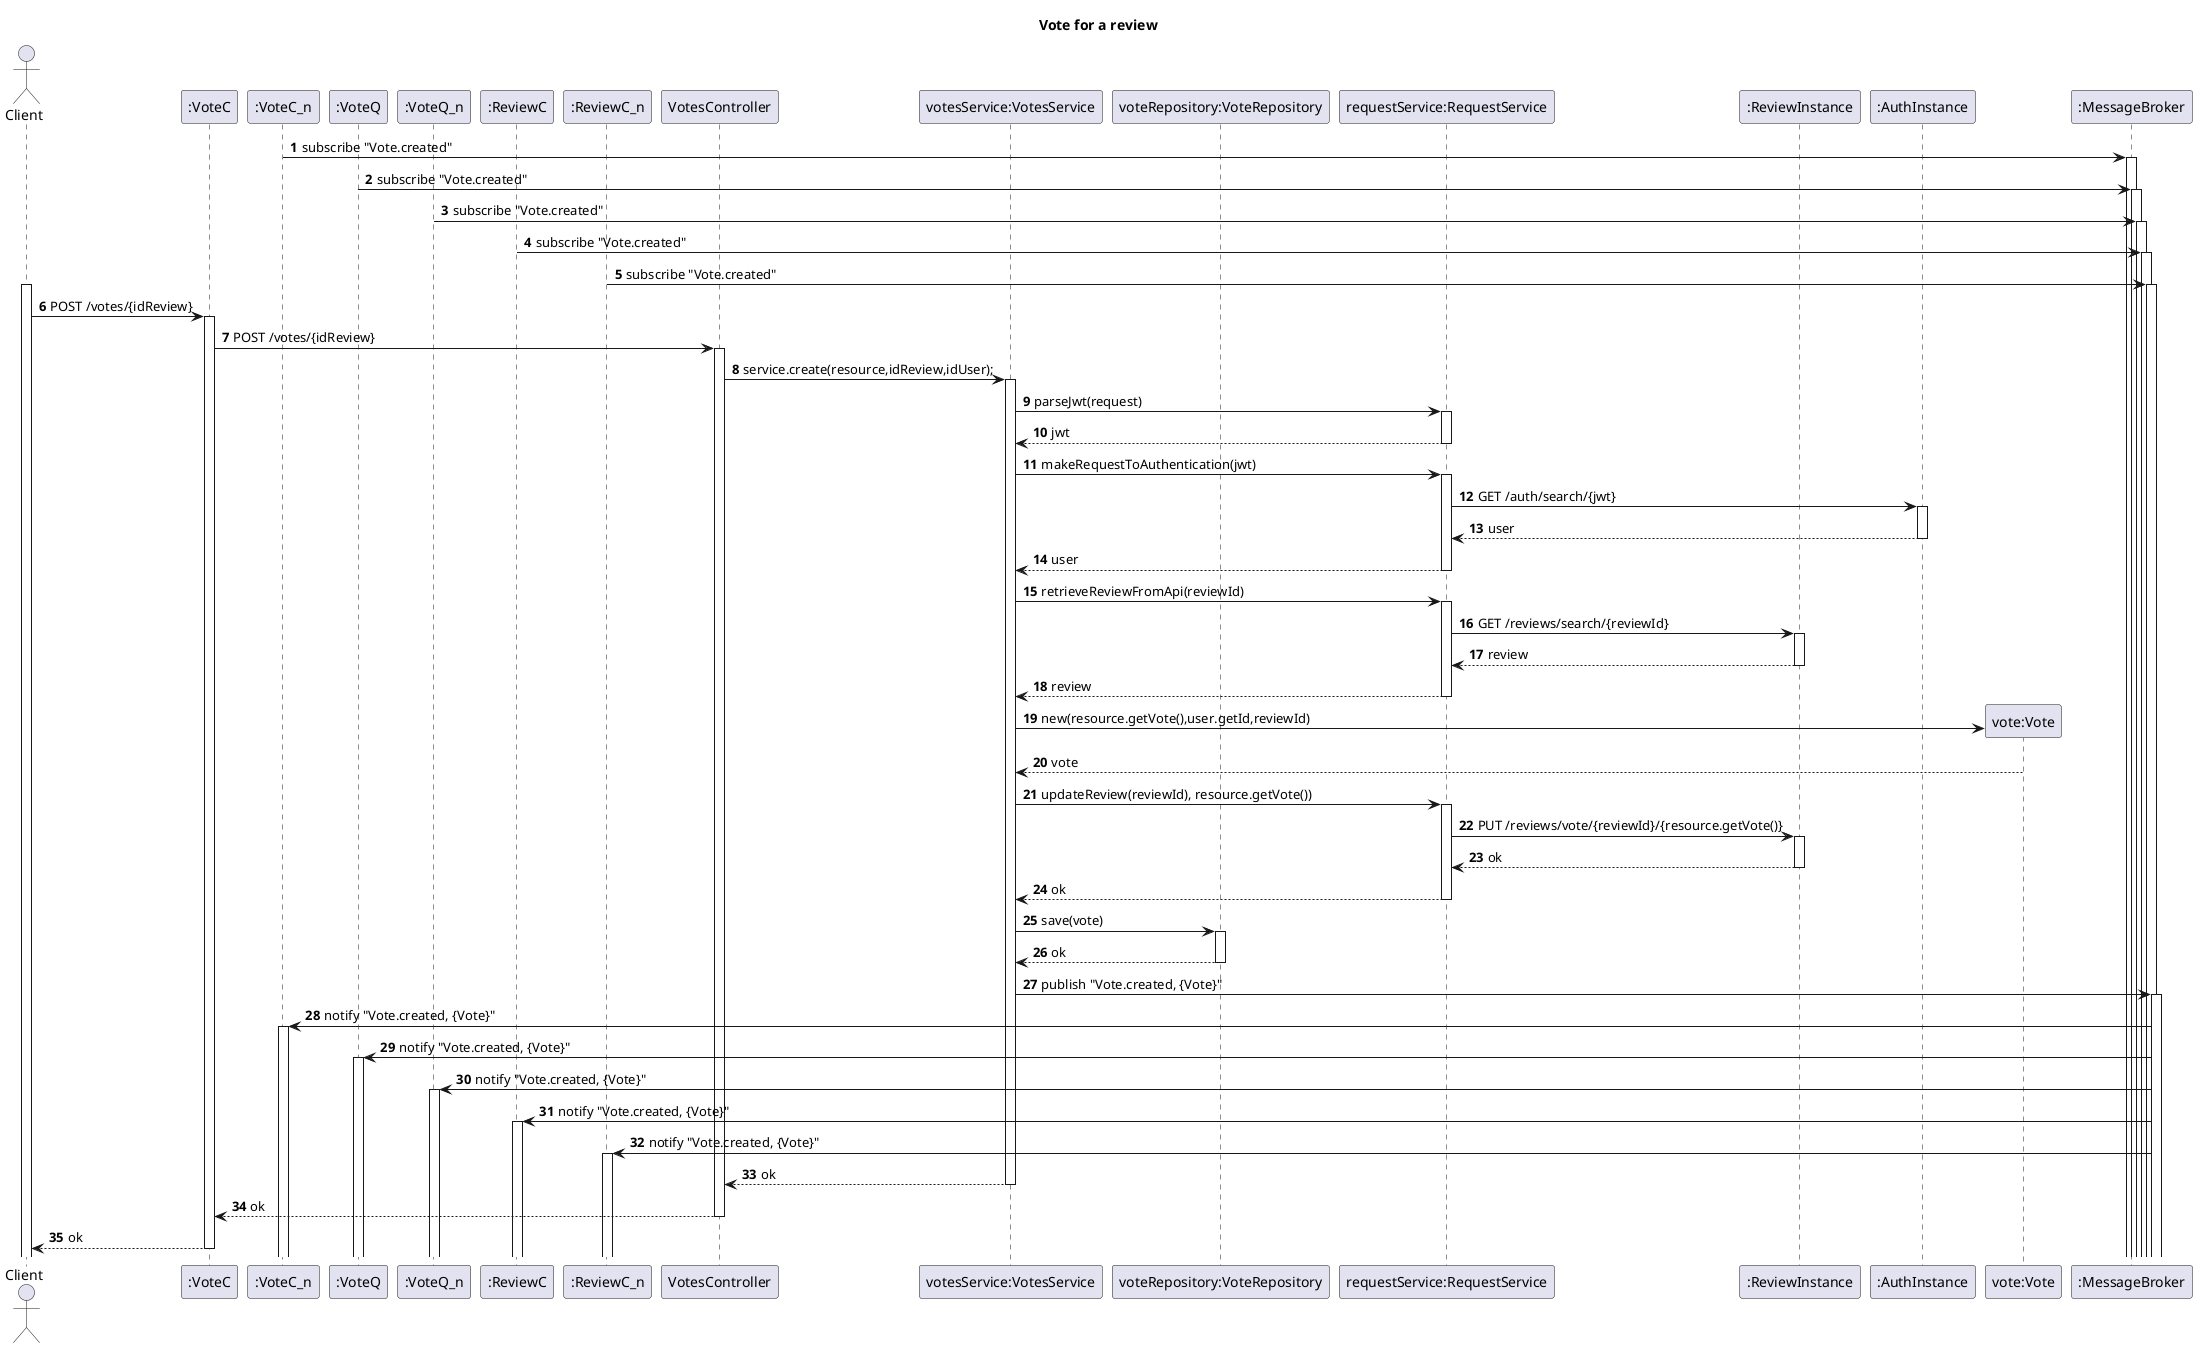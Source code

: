 @startuml
'https://plantuml.com/sequence-diagram

title Vote for a review
autoactivate on
autonumber

actor "Client" as User
participant ":VoteC" as voteC
participant ":VoteC_n" as voteC_n
participant ":VoteQ" as voteQ
participant ":VoteQ_n" as voteQ_n
participant ":ReviewC" as reviewC
participant ":ReviewC_n" as reviewC_n
participant "VotesController" as Ctrl
participant "votesService:VotesService" as service
participant "voteRepository:VoteRepository" as repo
participant "requestService:RequestService" as request
participant ":ReviewInstance" as instance
participant ":AuthInstance" as instanceAuth

participant "vote:Vote" as vote
participant ":MessageBroker" as broker


voteC_n -> broker: subscribe "Vote.created"
voteQ -> broker: subscribe "Vote.created"
voteQ_n -> broker: subscribe "Vote.created"
reviewC -> broker: subscribe "Vote.created"
reviewC_n -> broker: subscribe "Vote.created"

activate User
User -> voteC : POST /votes/{idReview}
voteC -> Ctrl:  POST /votes/{idReview}
Ctrl -> service : service.create(resource,idReview,idUser);
service -> request: parseJwt(request)
request --> service: jwt
service -> request: makeRequestToAuthentication(jwt)
request -> instanceAuth: GET /auth/search/{jwt}
instanceAuth --> request: user
request --> service: user

service -> request:retrieveReviewFromApi(reviewId)
request -> instance: GET /reviews/search/{reviewId}
instance --> request: review
request --> service: review

service -> vote**: new(resource.getVote(),user.getId,reviewId)
vote --> service: vote
service -> request: updateReview(reviewId), resource.getVote())
request -> instance: PUT /reviews/vote/{reviewId}/{resource.getVote()}
instance --> request: ok
request --> service: ok
service -> repo: save(vote)
repo --> service: ok
service -> broker: publish "Vote.created, {Vote}"

voteC_n <- broker: notify "Vote.created, {Vote}"
voteQ <- broker: notify "Vote.created, {Vote}"
voteQ_n <- broker: notify "Vote.created, {Vote}"
reviewC <- broker: notify "Vote.created, {Vote}"
reviewC_n <- broker: notify "Vote.created, {Vote}"

service --> Ctrl: ok
Ctrl --> voteC: ok
voteC --> User: ok

@enduml
